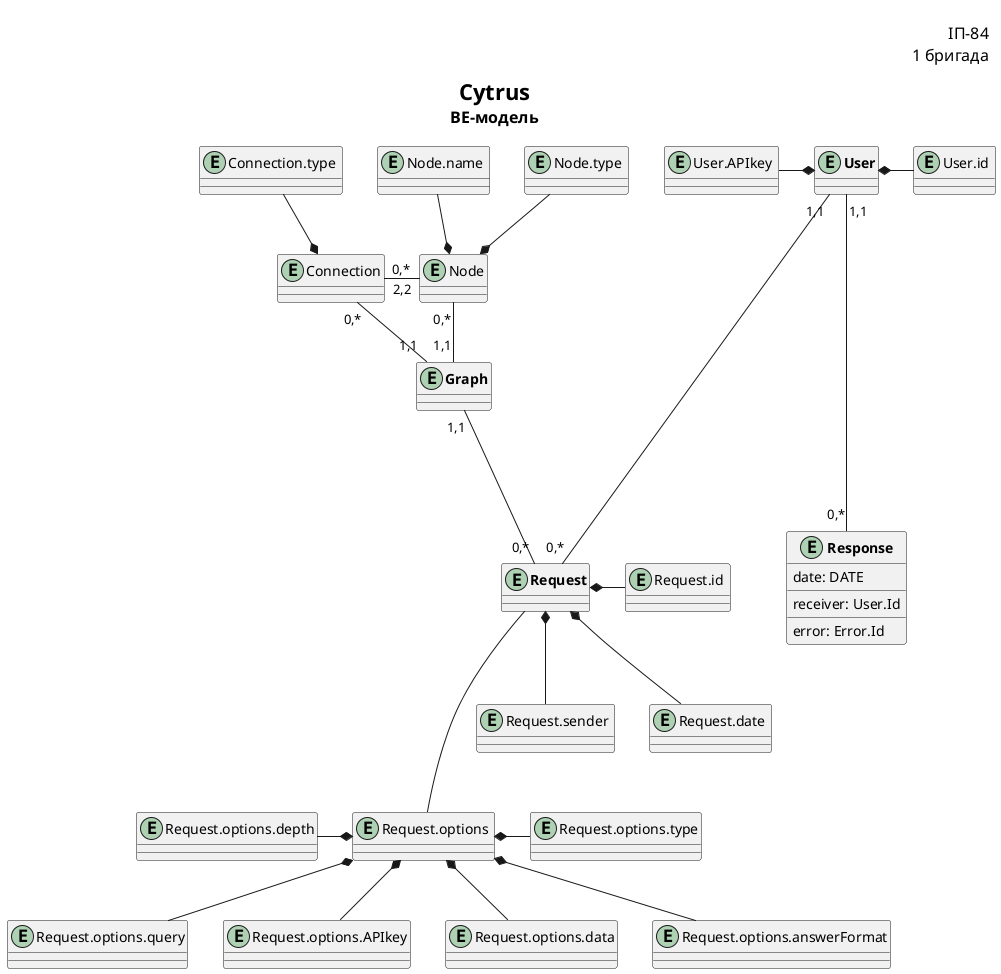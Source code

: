 @startuml
title
  <font size=22 color=black><b>Cytrus</b>
  <font size=16 color=black>BE-модель
end title

right header
<font color=fff size=16>Павлов підор
<font color=000 size=16>ІП-84
<font color=000 size=16>1 бригада
end header

    entity "<b>User" as User
    entity "User.id " as UserId
    entity "User.APIkey " as UserKey
    User *- UserId
    UserKey -* User

    entity Node
    entity "Node.name " as nodeName
    entity "Node.type " as nodeType
    nodeName --* Node
    nodeType --* Node

    entity Connection
    entity "Connection.type " as ConnectionType
    ConnectionType --* Connection
    Node "2,2" -l- "0,*" Connection

    entity "<b>Graph" as Graph
    Node "0,*" -- "1,1" Graph
    Connection "0,*" -- "1,1" Graph

    entity "<b>Request" as Request {



    }
    entity "Request.sender " as RequestSender
    entity "Request.options " as RequestOptions
    entity "Request.id " as RequestId
    entity "Request.date " as RequestDate

    Request *-- RequestSender
    Request *- RequestId
    Request --- RequestOptions
    Request *-- RequestDate

    entity "Request.options.depth" as RequestOptionsDepth
    entity "Request.options.query" as RequestOptionsQuery
    entity "Request.options.APIkey" as RequestOptionsKey
    entity "Request.options.type" as RequestOptionsType
    entity "Request.options.data" as RequestOptionsData
    entity "Request.options.answerFormat" as RequestOptionsAnswerFormat

    RequestOptions *-- RequestOptionsAnswerFormat
    RequestOptionsDepth -* RequestOptions
    RequestOptions *-- RequestOptionsKey
    RequestOptions *-- RequestOptionsQuery
    RequestOptions *- RequestOptionsType
    RequestOptions *-- RequestOptionsData

        entity "<b>Response" as Response {
            date: DATE
            __
            receiver: User.Id
            __
            error: Error.Id
    }

    User "1,1"  ----- "0,*" Response
    User "1,1" ----- "0,*" Request

Graph "1,1" --- "0,*" Request
@enduml